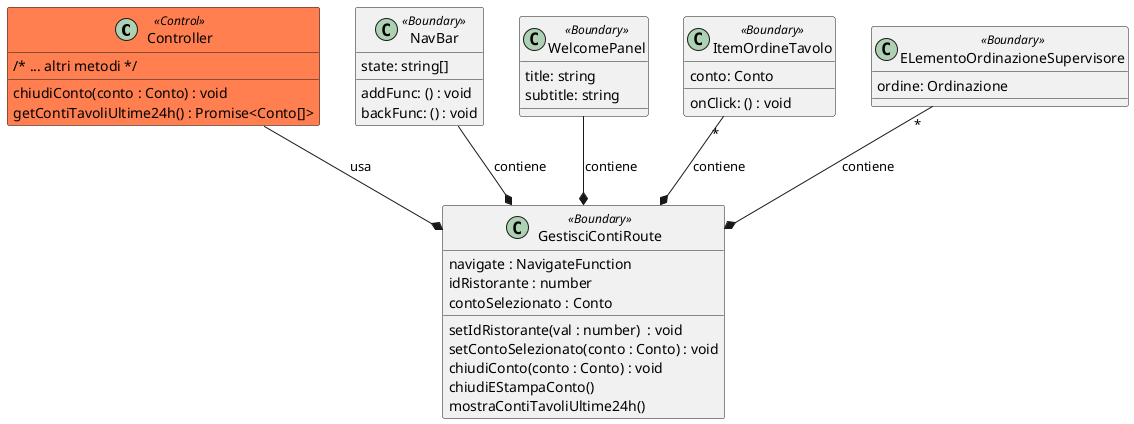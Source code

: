 @startuml


class Controller <<Control>> #coral{
/* ... altri metodi */
chiudiConto(conto : Conto) : void
getContiTavoliUltime24h() : Promise<Conto[]>
}

class GestisciContiRoute<<Boundary>> {
navigate : NavigateFunction
idRistorante : number
setIdRistorante(val : number)  : void
contoSelezionato : Conto
setContoSelezionato(conto : Conto) : void
chiudiConto(conto : Conto) : void
chiudiEStampaConto()
mostraContiTavoliUltime24h()
}


class NavBar <<Boundary>> {

	addFunc: () : void
	backFunc: () : void
	state: string[]
}



class WelcomePanel <<Boundary>> {

    title: string
    subtitle: string

}




class ItemOrdineTavolo <<Boundary>> {

    conto: Conto
    onClick: () : void

}
class ELementoOrdinazioneSupervisore <<Boundary>> {

    ordine: Ordinazione

}
ELementoOrdinazioneSupervisore "*"--* GestisciContiRoute: contiene
ItemOrdineTavolo "*"--* GestisciContiRoute: contiene

WelcomePanel--* GestisciContiRoute: contiene
NavBar --* GestisciContiRoute: contiene

Controller --* GestisciContiRoute: usa
@enduml